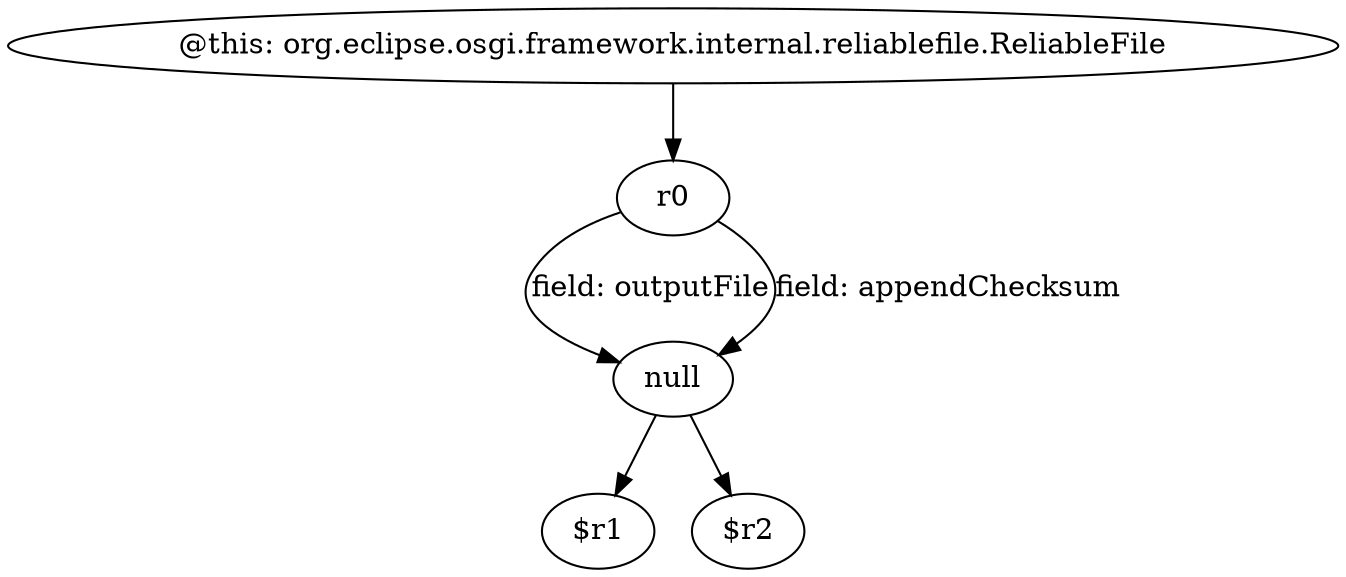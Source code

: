 digraph g {
0[label="null"]
1[label="$r1"]
0->1[label=""]
2[label="@this: org.eclipse.osgi.framework.internal.reliablefile.ReliableFile"]
3[label="r0"]
2->3[label=""]
4[label="$r2"]
0->4[label=""]
3->0[label="field: outputFile"]
3->0[label="field: appendChecksum"]
}